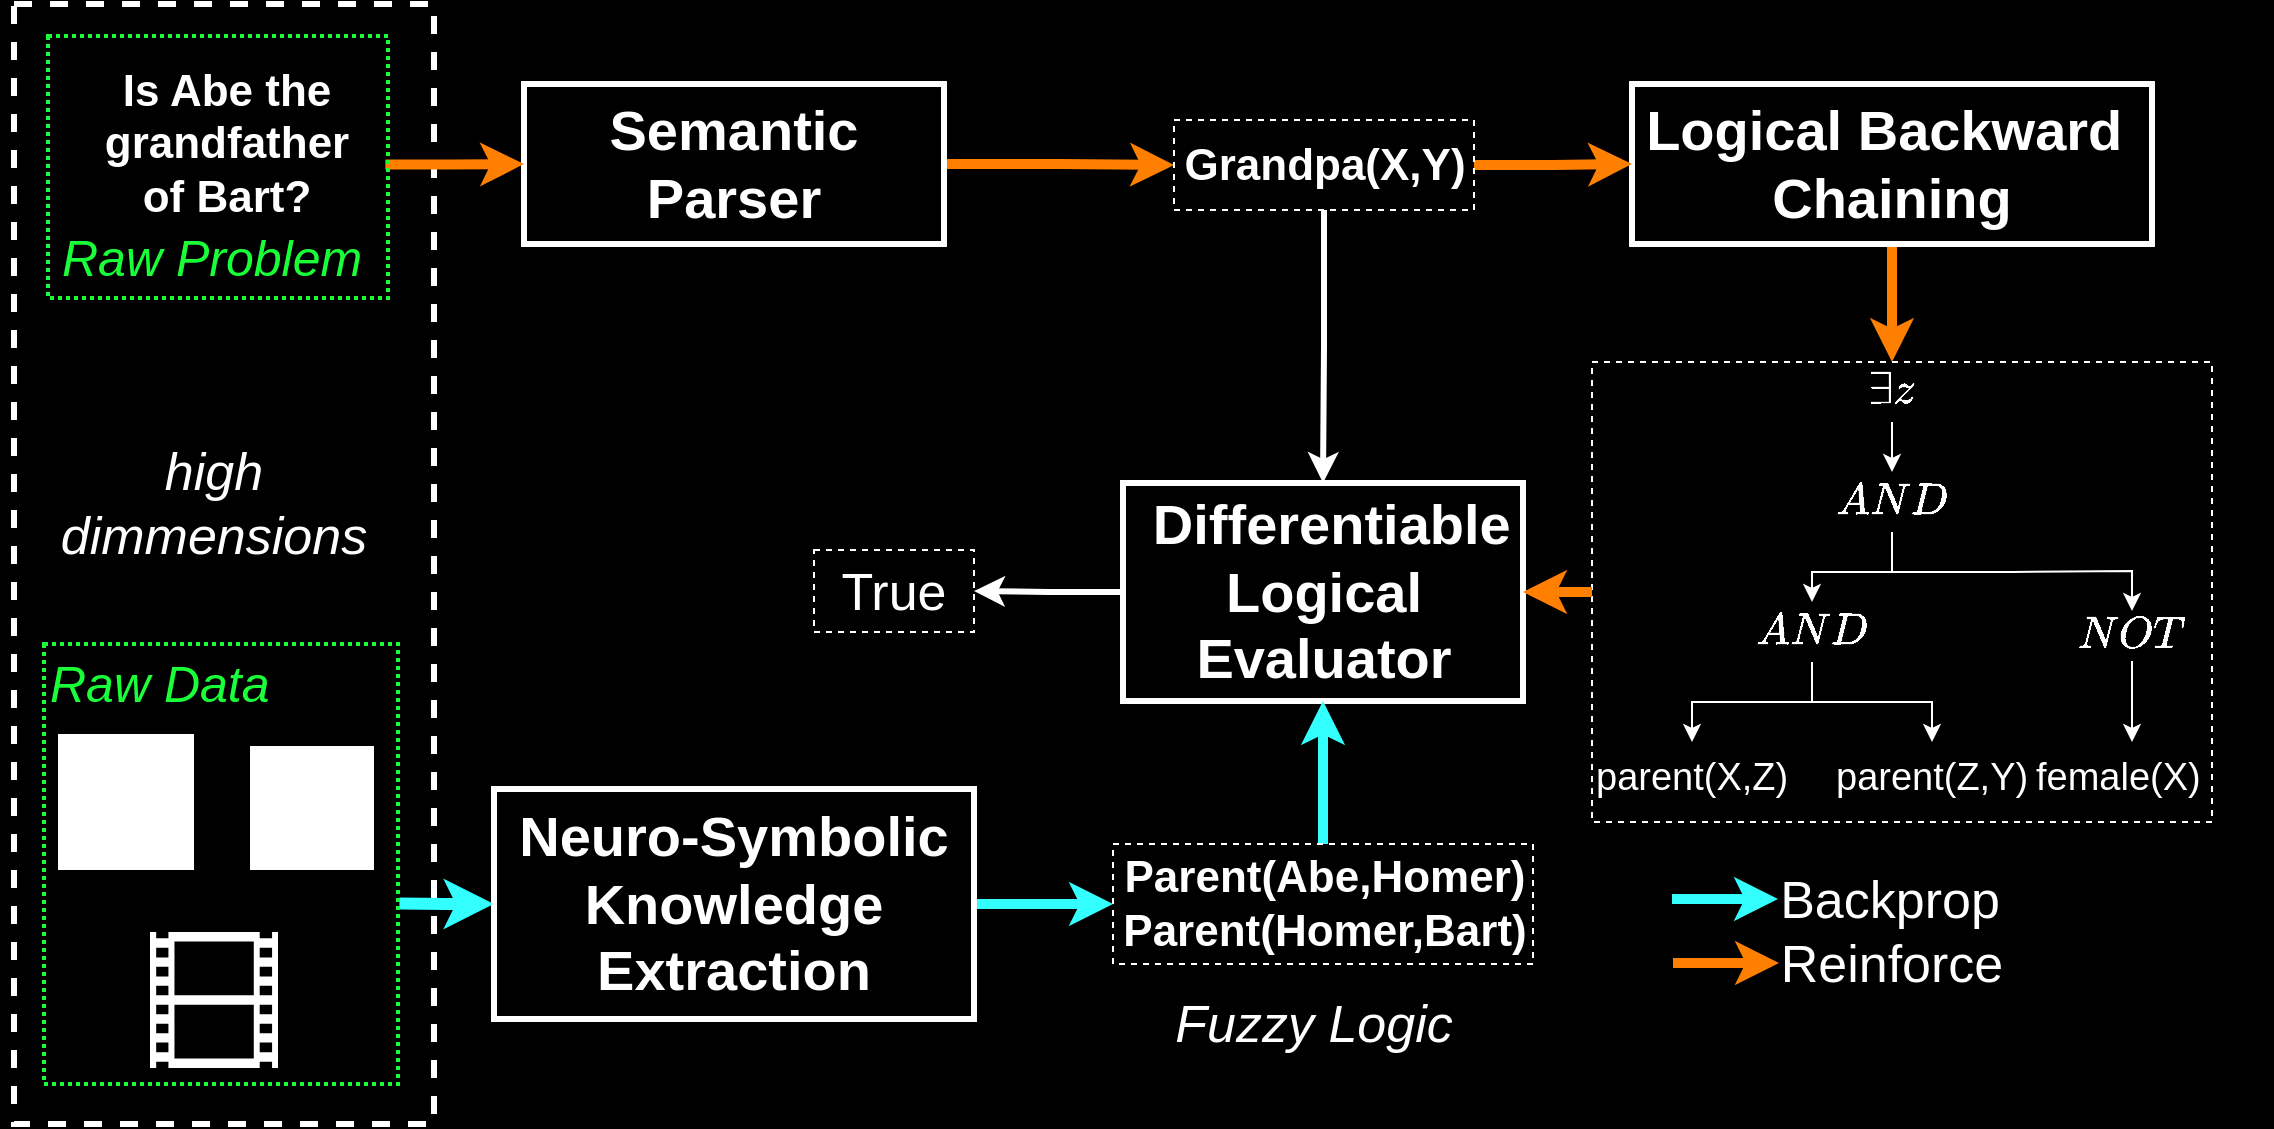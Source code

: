 <mxfile version="11.0.1" type="github"><diagram id="plw-VcRTVLMAbV0JPGE9" name="Page-1"><mxGraphModel dx="2495" dy="892" grid="1" gridSize="10" guides="1" tooltips="1" connect="1" arrows="1" fold="1" page="1" pageScale="1" pageWidth="1100" pageHeight="850" background="#000000" math="1" shadow="0"><root><mxCell id="0"/><mxCell id="1" parent="0"/><mxCell id="OqlI1dgUHNDwAzk7WXVR-20" value="" style="rounded=0;whiteSpace=wrap;html=1;strokeColor=#FFFFFF;strokeWidth=3;fillColor=none;fontSize=28;dashed=1;" parent="1" vertex="1"><mxGeometry x="-150" y="110" width="210" height="560" as="geometry"/></mxCell><mxCell id="OqlI1dgUHNDwAzk7WXVR-63" style="edgeStyle=orthogonalEdgeStyle;rounded=0;orthogonalLoop=1;jettySize=auto;html=1;exitX=1;exitY=0.5;exitDx=0;exitDy=0;entryX=0;entryY=0.5;entryDx=0;entryDy=0;strokeColor=#33FFFF;strokeWidth=5;fontSize=26;fontColor=#FFFFFF;" parent="1" source="OqlI1dgUHNDwAzk7WXVR-2" target="OqlI1dgUHNDwAzk7WXVR-60" edge="1"><mxGeometry relative="1" as="geometry"/></mxCell><mxCell id="KdFfoHCGtIkQPqT_YSQ0-6" style="edgeStyle=orthogonalEdgeStyle;rounded=0;orthogonalLoop=1;jettySize=auto;html=1;exitX=0;exitY=0.5;exitDx=0;exitDy=0;entryX=1.004;entryY=0.59;entryDx=0;entryDy=0;entryPerimeter=0;strokeColor=#33FFFF;strokeWidth=6;fontSize=25;fontColor=#19FF38;startArrow=classic;startFill=1;endArrow=none;endFill=0;" edge="1" parent="1" source="OqlI1dgUHNDwAzk7WXVR-2" target="KdFfoHCGtIkQPqT_YSQ0-3"><mxGeometry relative="1" as="geometry"/></mxCell><mxCell id="OqlI1dgUHNDwAzk7WXVR-2" value="&lt;b style=&quot;font-size: 28px;&quot;&gt;&lt;font style=&quot;font-size: 28px;&quot; color=&quot;#FFFFFF&quot;&gt;Neuro-Symbolic Knowledge Extraction&lt;br style=&quot;font-size: 28px;&quot;&gt;&lt;/font&gt;&lt;/b&gt;" style="rounded=0;whiteSpace=wrap;html=1;strokeColor=#FFFFFF;fillColor=none;strokeWidth=3;fontSize=28;" parent="1" vertex="1"><mxGeometry x="90" y="502.5" width="240" height="115" as="geometry"/></mxCell><mxCell id="OqlI1dgUHNDwAzk7WXVR-52" style="edgeStyle=orthogonalEdgeStyle;rounded=0;orthogonalLoop=1;jettySize=auto;html=1;exitX=1;exitY=0.5;exitDx=0;exitDy=0;entryX=0;entryY=0.5;entryDx=0;entryDy=0;strokeColor=#FF8000;strokeWidth=5;fontSize=22;fontColor=#FFFFFF;" parent="1" source="OqlI1dgUHNDwAzk7WXVR-22" target="OqlI1dgUHNDwAzk7WXVR-50" edge="1"><mxGeometry relative="1" as="geometry"/></mxCell><mxCell id="OqlI1dgUHNDwAzk7WXVR-22" value="&lt;font color=&quot;#FFFFFF&quot;&gt;&lt;b&gt;Semantic Parser&lt;/b&gt;&lt;/font&gt;&lt;b style=&quot;font-size: 28px&quot;&gt;&lt;font style=&quot;font-size: 28px&quot; color=&quot;#FFFFFF&quot;&gt;&lt;br style=&quot;font-size: 28px&quot;&gt;&lt;/font&gt;&lt;/b&gt;" style="rounded=0;whiteSpace=wrap;html=1;strokeColor=#FFFFFF;fillColor=none;strokeWidth=3;fontSize=28;" parent="1" vertex="1"><mxGeometry x="105" y="150" width="210" height="80" as="geometry"/></mxCell><mxCell id="OqlI1dgUHNDwAzk7WXVR-48" style="edgeStyle=orthogonalEdgeStyle;rounded=0;orthogonalLoop=1;jettySize=auto;html=1;exitX=0.5;exitY=1;exitDx=0;exitDy=0;entryX=0.5;entryY=0;entryDx=0;entryDy=0;strokeColor=#FF8000;strokeWidth=5;fontSize=22;fontColor=#FFFFFF;" parent="1" source="OqlI1dgUHNDwAzk7WXVR-23" target="OqlI1dgUHNDwAzk7WXVR-27" edge="1"><mxGeometry relative="1" as="geometry"/></mxCell><mxCell id="OqlI1dgUHNDwAzk7WXVR-23" value="&lt;font color=&quot;#FFFFFF&quot;&gt;&lt;b&gt;Logical Backward&amp;nbsp; Chaining&lt;/b&gt;&lt;/font&gt;&lt;b style=&quot;font-size: 28px&quot;&gt;&lt;font style=&quot;font-size: 28px&quot; color=&quot;#FFFFFF&quot;&gt;&lt;br style=&quot;font-size: 28px&quot;&gt;&lt;/font&gt;&lt;/b&gt;" style="rounded=0;whiteSpace=wrap;html=1;strokeColor=#FFFFFF;fillColor=none;strokeWidth=3;fontSize=28;" parent="1" vertex="1"><mxGeometry x="659" y="150" width="260" height="80" as="geometry"/></mxCell><mxCell id="OqlI1dgUHNDwAzk7WXVR-59" style="edgeStyle=orthogonalEdgeStyle;rounded=0;orthogonalLoop=1;jettySize=auto;html=1;exitX=0;exitY=0.5;exitDx=0;exitDy=0;entryX=1;entryY=0.5;entryDx=0;entryDy=0;strokeColor=#FFFFFF;strokeWidth=3;fontSize=26;fontColor=#FFFFFF;" parent="1" source="OqlI1dgUHNDwAzk7WXVR-24" target="OqlI1dgUHNDwAzk7WXVR-58" edge="1"><mxGeometry relative="1" as="geometry"/></mxCell><mxCell id="OqlI1dgUHNDwAzk7WXVR-24" value="&lt;font color=&quot;#FFFFFF&quot;&gt;&lt;b&gt;&amp;nbsp;Differentiable Logical Evaluator&lt;br&gt;&lt;/b&gt;&lt;/font&gt;" style="rounded=0;whiteSpace=wrap;html=1;strokeColor=#FFFFFF;fillColor=none;strokeWidth=3;fontSize=28;" parent="1" vertex="1"><mxGeometry x="404.5" y="349.5" width="200" height="109" as="geometry"/></mxCell><mxCell id="OqlI1dgUHNDwAzk7WXVR-25" value="Is Abe the &lt;br&gt;grandfather &lt;br&gt;of Bart?" style="text;html=1;fontSize=22;fontColor=#FFFFFF;fontStyle=1;align=center;verticalAlign=middle;strokeColor=#000000;dashed=1;dashPattern=1 1;" parent="1" vertex="1"><mxGeometry x="-120" y="133" width="151" height="93" as="geometry"/></mxCell><mxCell id="OqlI1dgUHNDwAzk7WXVR-26" value="" style="group;dashed=1;strokeColor=none;fontColor=#FFFFFF;" parent="1" vertex="1" connectable="0"><mxGeometry x="639" y="289" width="340" height="280" as="geometry"/></mxCell><mxCell id="OqlI1dgUHNDwAzk7WXVR-27" value="$$\exists z $$" style="rounded=0;whiteSpace=wrap;html=1;fillColor=none;fontSize=19;strokeColor=none;fontColor=#FFFFFF;" parent="OqlI1dgUHNDwAzk7WXVR-26" vertex="1"><mxGeometry x="130" width="40" height="30" as="geometry"/></mxCell><mxCell id="OqlI1dgUHNDwAzk7WXVR-28" value="$$AND $$" style="rounded=0;whiteSpace=wrap;html=1;fillColor=none;fontSize=19;strokeColor=none;fontColor=#FFFFFF;" parent="OqlI1dgUHNDwAzk7WXVR-26" vertex="1"><mxGeometry x="130" y="55" width="40" height="30" as="geometry"/></mxCell><mxCell id="OqlI1dgUHNDwAzk7WXVR-29" style="edgeStyle=orthogonalEdgeStyle;rounded=0;orthogonalLoop=1;jettySize=auto;html=1;exitX=0.5;exitY=1;exitDx=0;exitDy=0;entryX=0.5;entryY=0;entryDx=0;entryDy=0;fontSize=19;strokeColor=#FFFFFF;fontColor=#FFFFFF;" parent="OqlI1dgUHNDwAzk7WXVR-26" source="OqlI1dgUHNDwAzk7WXVR-27" target="OqlI1dgUHNDwAzk7WXVR-28" edge="1"><mxGeometry relative="1" as="geometry"/></mxCell><mxCell id="OqlI1dgUHNDwAzk7WXVR-30" value="$$AND $$" style="rounded=0;whiteSpace=wrap;html=1;fillColor=none;fontSize=19;strokeColor=none;fontColor=#FFFFFF;" parent="OqlI1dgUHNDwAzk7WXVR-26" vertex="1"><mxGeometry x="90" y="120" width="40" height="30" as="geometry"/></mxCell><mxCell id="OqlI1dgUHNDwAzk7WXVR-31" style="edgeStyle=orthogonalEdgeStyle;rounded=0;orthogonalLoop=1;jettySize=auto;html=1;exitX=0.5;exitY=1;exitDx=0;exitDy=0;entryX=0.5;entryY=0;entryDx=0;entryDy=0;fontSize=19;strokeColor=#FFFFFF;fontColor=#FFFFFF;" parent="OqlI1dgUHNDwAzk7WXVR-26" source="OqlI1dgUHNDwAzk7WXVR-28" target="OqlI1dgUHNDwAzk7WXVR-30" edge="1"><mxGeometry relative="1" as="geometry"/></mxCell><mxCell id="OqlI1dgUHNDwAzk7WXVR-32" value="parent(X,Z)" style="text;html=1;fontSize=19;strokeColor=none;fontColor=#FFFFFF;" parent="OqlI1dgUHNDwAzk7WXVR-26" vertex="1"><mxGeometry y="190" width="100" height="40" as="geometry"/></mxCell><mxCell id="OqlI1dgUHNDwAzk7WXVR-33" style="edgeStyle=orthogonalEdgeStyle;rounded=0;orthogonalLoop=1;jettySize=auto;html=1;exitX=0.5;exitY=1;exitDx=0;exitDy=0;entryX=0.5;entryY=0;entryDx=0;entryDy=0;fontSize=19;strokeColor=#FFFFFF;fontColor=#FFFFFF;" parent="OqlI1dgUHNDwAzk7WXVR-26" source="OqlI1dgUHNDwAzk7WXVR-30" target="OqlI1dgUHNDwAzk7WXVR-32" edge="1"><mxGeometry relative="1" as="geometry"/></mxCell><mxCell id="OqlI1dgUHNDwAzk7WXVR-34" value="parent(Z,Y)" style="text;html=1;fontSize=19;strokeColor=none;fontColor=#FFFFFF;" parent="OqlI1dgUHNDwAzk7WXVR-26" vertex="1"><mxGeometry x="120" y="190" width="100" height="40" as="geometry"/></mxCell><mxCell id="OqlI1dgUHNDwAzk7WXVR-35" style="edgeStyle=orthogonalEdgeStyle;rounded=0;orthogonalLoop=1;jettySize=auto;html=1;exitX=0.5;exitY=1;exitDx=0;exitDy=0;entryX=0.5;entryY=0;entryDx=0;entryDy=0;fontSize=19;strokeColor=#FFFFFF;fontColor=#FFFFFF;" parent="OqlI1dgUHNDwAzk7WXVR-26" source="OqlI1dgUHNDwAzk7WXVR-30" target="OqlI1dgUHNDwAzk7WXVR-34" edge="1"><mxGeometry relative="1" as="geometry"/></mxCell><mxCell id="OqlI1dgUHNDwAzk7WXVR-36" value="$$NOT $$" style="rounded=0;whiteSpace=wrap;html=1;fillColor=none;fontSize=19;strokeColor=none;fontColor=#FFFFFF;" parent="OqlI1dgUHNDwAzk7WXVR-26" vertex="1"><mxGeometry x="250" y="124.5" width="40" height="25" as="geometry"/></mxCell><mxCell id="OqlI1dgUHNDwAzk7WXVR-37" style="edgeStyle=orthogonalEdgeStyle;rounded=0;orthogonalLoop=1;jettySize=auto;html=1;exitX=0.5;exitY=1;exitDx=0;exitDy=0;entryX=0.5;entryY=0;entryDx=0;entryDy=0;fontSize=19;strokeColor=#FFFFFF;fontColor=#FFFFFF;" parent="OqlI1dgUHNDwAzk7WXVR-26" source="OqlI1dgUHNDwAzk7WXVR-28" target="OqlI1dgUHNDwAzk7WXVR-36" edge="1"><mxGeometry relative="1" as="geometry"/></mxCell><mxCell id="OqlI1dgUHNDwAzk7WXVR-38" value="" style="rounded=0;whiteSpace=wrap;html=1;fillColor=none;fontSize=19;strokeColor=#FFFFFF;fontColor=#FFFFFF;dashed=1;" parent="OqlI1dgUHNDwAzk7WXVR-26" vertex="1"><mxGeometry width="310" height="230" as="geometry"/></mxCell><mxCell id="OqlI1dgUHNDwAzk7WXVR-39" value="female(X)" style="text;html=1;fontSize=19;strokeColor=none;fontColor=#FFFFFF;" parent="OqlI1dgUHNDwAzk7WXVR-26" vertex="1"><mxGeometry x="220" y="190" width="100" height="40" as="geometry"/></mxCell><mxCell id="OqlI1dgUHNDwAzk7WXVR-40" style="edgeStyle=orthogonalEdgeStyle;rounded=0;orthogonalLoop=1;jettySize=auto;html=1;exitX=0.5;exitY=1;exitDx=0;exitDy=0;fontSize=19;strokeColor=#FFFFFF;fontColor=#FFFFFF;" parent="OqlI1dgUHNDwAzk7WXVR-26" source="OqlI1dgUHNDwAzk7WXVR-36" target="OqlI1dgUHNDwAzk7WXVR-39" edge="1"><mxGeometry relative="1" as="geometry"/></mxCell><mxCell id="OqlI1dgUHNDwAzk7WXVR-64" style="edgeStyle=orthogonalEdgeStyle;rounded=0;orthogonalLoop=1;jettySize=auto;html=1;strokeColor=#33FFFF;strokeWidth=5;fontSize=22;fontColor=#FFFFFF;" parent="OqlI1dgUHNDwAzk7WXVR-26" edge="1"><mxGeometry relative="1" as="geometry"><mxPoint x="40" y="268.5" as="sourcePoint"/><mxPoint x="93" y="268.5" as="targetPoint"/></mxGeometry></mxCell><mxCell id="OqlI1dgUHNDwAzk7WXVR-65" value="Backprop" style="text;html=1;strokeColor=none;fillColor=none;align=center;verticalAlign=middle;whiteSpace=wrap;rounded=0;dashed=1;fontSize=26;fontColor=#FFFFFF;" parent="OqlI1dgUHNDwAzk7WXVR-26" vertex="1"><mxGeometry x="129" y="259" width="40" height="20" as="geometry"/></mxCell><mxCell id="OqlI1dgUHNDwAzk7WXVR-41" value="" style="shape=image;html=1;verticalAlign=top;verticalLabelPosition=bottom;labelBackgroundColor=#ffffff;imageAspect=0;aspect=fixed;image=https://cdn1.iconfinder.com/data/icons/ios-11-glyphs/30/stack_of_photos-128.png;dashed=1;strokeColor=#FFFFFF;strokeWidth=3;fillColor=none;fontSize=22;fontColor=#FFFFFF;imageBackground=#ffffff;imageBorder=none;" parent="1" vertex="1"><mxGeometry x="-128" y="475" width="68" height="68" as="geometry"/></mxCell><mxCell id="OqlI1dgUHNDwAzk7WXVR-42" value="" style="shadow=0;dashed=0;html=1;strokeColor=none;shape=mxgraph.mscae.general.video;fillColor=#FFFFFF;fontSize=22;fontColor=#FFFFFF;" parent="1" vertex="1"><mxGeometry x="-82" y="574" width="64" height="68" as="geometry"/></mxCell><mxCell id="OqlI1dgUHNDwAzk7WXVR-46" value="" style="shape=image;html=1;verticalAlign=top;verticalLabelPosition=bottom;labelBackgroundColor=#ffffff;imageAspect=0;aspect=fixed;image=https://cdn4.iconfinder.com/data/icons/school-line-8/27/E_learning-128.png;dashed=1;strokeColor=#FFFFFF;strokeWidth=21;fillColor=#FFFFFF;fontSize=22;fontColor=#FFFFFF;imageBackground=#ffffff;" parent="1" vertex="1"><mxGeometry x="-32" y="481" width="62" height="62" as="geometry"/></mxCell><mxCell id="OqlI1dgUHNDwAzk7WXVR-51" style="edgeStyle=orthogonalEdgeStyle;rounded=0;orthogonalLoop=1;jettySize=auto;html=1;exitX=1;exitY=0.5;exitDx=0;exitDy=0;strokeColor=#FF8000;strokeWidth=5;fontSize=22;fontColor=#FFFFFF;" parent="1" source="OqlI1dgUHNDwAzk7WXVR-50" target="OqlI1dgUHNDwAzk7WXVR-23" edge="1"><mxGeometry relative="1" as="geometry"><mxPoint x="609.286" y="189.857" as="sourcePoint"/></mxGeometry></mxCell><mxCell id="OqlI1dgUHNDwAzk7WXVR-54" style="edgeStyle=orthogonalEdgeStyle;rounded=0;orthogonalLoop=1;jettySize=auto;html=1;exitX=0.5;exitY=1;exitDx=0;exitDy=0;entryX=0.5;entryY=0;entryDx=0;entryDy=0;strokeColor=#FFFFFF;strokeWidth=3;fontSize=22;fontColor=#FFFFFF;" parent="1" source="OqlI1dgUHNDwAzk7WXVR-50" target="OqlI1dgUHNDwAzk7WXVR-24" edge="1"><mxGeometry relative="1" as="geometry"/></mxCell><mxCell id="OqlI1dgUHNDwAzk7WXVR-50" value="Grandpa(X,Y)" style="text;html=1;fontSize=22;fontColor=#FFFFFF;fontStyle=1;strokeColor=#FFFFFF;dashed=1;align=center;verticalAlign=middle;" parent="1" vertex="1"><mxGeometry x="430" y="168" width="150" height="45" as="geometry"/></mxCell><mxCell id="OqlI1dgUHNDwAzk7WXVR-55" style="rounded=0;orthogonalLoop=1;jettySize=auto;html=1;exitX=0;exitY=0.5;exitDx=0;exitDy=0;entryX=1;entryY=0.5;entryDx=0;entryDy=0;strokeColor=#FF8000;strokeWidth=5;fontSize=22;fontColor=#FFFFFF;" parent="1" source="OqlI1dgUHNDwAzk7WXVR-38" target="OqlI1dgUHNDwAzk7WXVR-24" edge="1"><mxGeometry relative="1" as="geometry"/></mxCell><mxCell id="OqlI1dgUHNDwAzk7WXVR-57" style="edgeStyle=orthogonalEdgeStyle;rounded=0;orthogonalLoop=1;jettySize=auto;html=1;exitX=1.031;exitY=0.616;exitDx=0;exitDy=0;entryX=0;entryY=0.5;entryDx=0;entryDy=0;strokeColor=#FF8000;strokeWidth=5;fontSize=22;fontColor=#FFFFFF;exitPerimeter=0;" parent="1" source="OqlI1dgUHNDwAzk7WXVR-25" target="OqlI1dgUHNDwAzk7WXVR-22" edge="1"><mxGeometry relative="1" as="geometry"><mxPoint x="321.357" y="199.857" as="sourcePoint"/><mxPoint x="362.786" y="199.857" as="targetPoint"/></mxGeometry></mxCell><mxCell id="OqlI1dgUHNDwAzk7WXVR-58" value="True" style="rounded=0;whiteSpace=wrap;html=1;strokeColor=#FFFFFF;fillColor=none;fontSize=26;dashed=1;fontColor=#FFFFFF;" parent="1" vertex="1"><mxGeometry x="250" y="383" width="80" height="41" as="geometry"/></mxCell><mxCell id="OqlI1dgUHNDwAzk7WXVR-62" style="edgeStyle=orthogonalEdgeStyle;rounded=0;orthogonalLoop=1;jettySize=auto;html=1;exitX=0.5;exitY=0;exitDx=0;exitDy=0;entryX=0.5;entryY=1;entryDx=0;entryDy=0;strokeColor=#33FFFF;strokeWidth=5;fontSize=26;fontColor=#FFFFFF;" parent="1" source="OqlI1dgUHNDwAzk7WXVR-60" target="OqlI1dgUHNDwAzk7WXVR-24" edge="1"><mxGeometry relative="1" as="geometry"/></mxCell><mxCell id="OqlI1dgUHNDwAzk7WXVR-60" value="Parent(Abe,Homer)&lt;br&gt;&lt;div&gt;Parent(Homer,Bart)&lt;/div&gt;" style="text;html=1;fontSize=22;fontColor=#FFFFFF;fontStyle=1;strokeColor=#FFFFFF;dashed=1;align=center;verticalAlign=middle;" parent="1" vertex="1"><mxGeometry x="399.5" y="530" width="210" height="60" as="geometry"/></mxCell><mxCell id="OqlI1dgUHNDwAzk7WXVR-68" style="edgeStyle=orthogonalEdgeStyle;rounded=0;orthogonalLoop=1;jettySize=auto;html=1;strokeColor=#FF8000;strokeWidth=5;fontSize=22;fontColor=#FFFFFF;" parent="1" edge="1"><mxGeometry relative="1" as="geometry"><mxPoint x="679.5" y="589.5" as="sourcePoint"/><mxPoint x="732.5" y="589.5" as="targetPoint"/></mxGeometry></mxCell><mxCell id="OqlI1dgUHNDwAzk7WXVR-69" value="Reinforce" style="text;html=1;strokeColor=none;fillColor=none;align=center;verticalAlign=middle;whiteSpace=wrap;rounded=0;dashed=1;fontSize=26;fontColor=#FFFFFF;" parent="1" vertex="1"><mxGeometry x="768.5" y="580" width="40" height="20" as="geometry"/></mxCell><mxCell id="OqlI1dgUHNDwAzk7WXVR-70" value="Fuzzy Logic" style="text;html=1;strokeColor=none;fillColor=none;align=center;verticalAlign=middle;whiteSpace=wrap;rounded=0;dashed=1;fontSize=26;fontColor=#FFFFFF;fontStyle=2" parent="1" vertex="1"><mxGeometry x="420" y="610" width="160" height="20" as="geometry"/></mxCell><mxCell id="OqlI1dgUHNDwAzk7WXVR-73" value="&lt;div align=&quot;center&quot;&gt;high &lt;br&gt;dimmensions&lt;br&gt;&lt;/div&gt;" style="text;html=1;strokeColor=none;fillColor=none;align=center;verticalAlign=middle;whiteSpace=wrap;rounded=0;dashed=1;fontSize=26;fontColor=#FFFFFF;fontStyle=2" parent="1" vertex="1"><mxGeometry x="-157" y="349.5" width="214" height="20" as="geometry"/></mxCell><mxCell id="KdFfoHCGtIkQPqT_YSQ0-3" value="" style="rounded=0;whiteSpace=wrap;html=1;strokeColor=#19FF38;strokeWidth=2;fillColor=none;fontSize=28;dashed=1;dashPattern=1 1;" vertex="1" parent="1"><mxGeometry x="-135" y="430" width="177" height="220" as="geometry"/></mxCell><mxCell id="KdFfoHCGtIkQPqT_YSQ0-5" value="&lt;div style=&quot;font-size: 25px;&quot; align=&quot;left&quot;&gt;Raw Data&lt;br style=&quot;font-size: 25px;&quot;&gt;&lt;/div&gt;" style="text;html=1;strokeColor=none;fillColor=none;align=left;verticalAlign=middle;whiteSpace=wrap;rounded=0;dashed=1;fontSize=25;fontColor=#19FF38;fontStyle=2" vertex="1" parent="1"><mxGeometry x="-134" y="439" width="214" height="20" as="geometry"/></mxCell><mxCell id="KdFfoHCGtIkQPqT_YSQ0-7" value="&lt;div style=&quot;font-size: 25px&quot; align=&quot;left&quot;&gt;Raw Problem&lt;br style=&quot;font-size: 25px&quot;&gt;&lt;/div&gt;" style="text;html=1;strokeColor=none;fillColor=none;align=left;verticalAlign=middle;whiteSpace=wrap;rounded=0;dashed=1;fontSize=25;fontColor=#19FF38;fontStyle=2" vertex="1" parent="1"><mxGeometry x="-128" y="226" width="214" height="20" as="geometry"/></mxCell><mxCell id="KdFfoHCGtIkQPqT_YSQ0-8" value="" style="rounded=0;whiteSpace=wrap;html=1;strokeColor=#19FF38;strokeWidth=2;fillColor=none;fontSize=28;dashed=1;dashPattern=1 1;" vertex="1" parent="1"><mxGeometry x="-133" y="126" width="170" height="131" as="geometry"/></mxCell></root></mxGraphModel></diagram></mxfile>